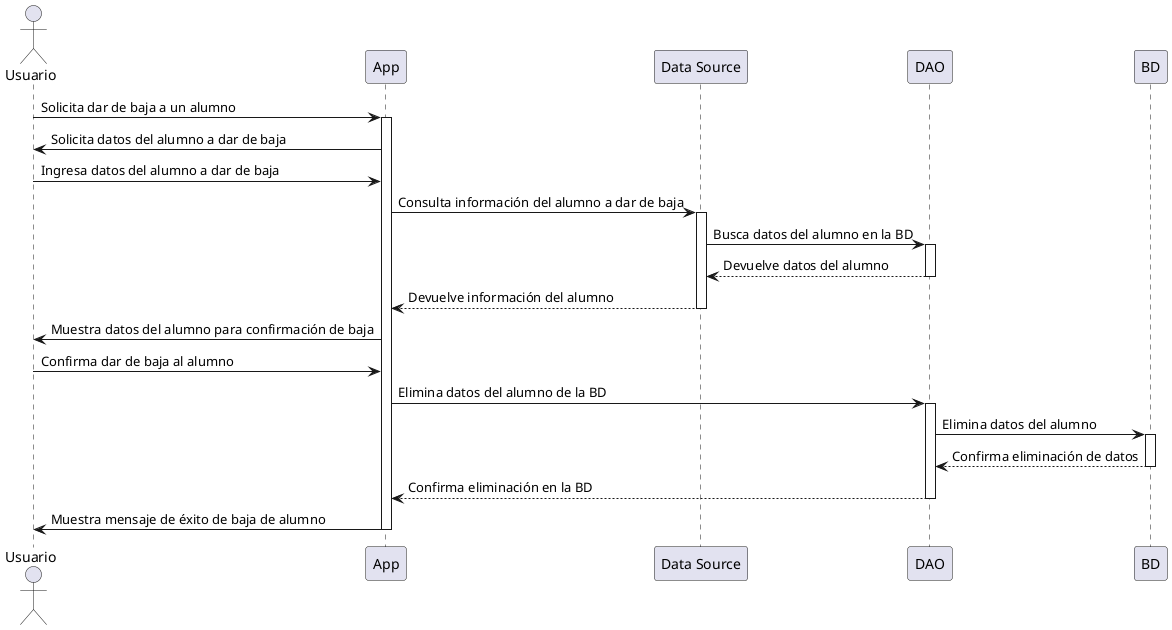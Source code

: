 @startuml
actor Usuario as Profesor
participant App
participant "Data Source" as DataSource
participant DAO as Dao
participant BD as BaseDatos

Profesor -> App: Solicita dar de baja a un alumno
activate App
App -> Profesor: Solicita datos del alumno a dar de baja
Profesor -> App: Ingresa datos del alumno a dar de baja
App -> DataSource: Consulta información del alumno a dar de baja
activate DataSource
DataSource -> Dao: Busca datos del alumno en la BD
activate Dao
Dao --> DataSource: Devuelve datos del alumno
deactivate Dao
DataSource --> App: Devuelve información del alumno
deactivate DataSource
App -> Profesor: Muestra datos del alumno para confirmación de baja
Profesor -> App: Confirma dar de baja al alumno
App -> Dao: Elimina datos del alumno de la BD
activate Dao
Dao -> BaseDatos: Elimina datos del alumno
activate BaseDatos
BaseDatos --> Dao: Confirma eliminación de datos
deactivate BaseDatos
Dao --> App: Confirma eliminación en la BD
deactivate Dao
App -> Profesor: Muestra mensaje de éxito de baja de alumno
deactivate App
@enduml
